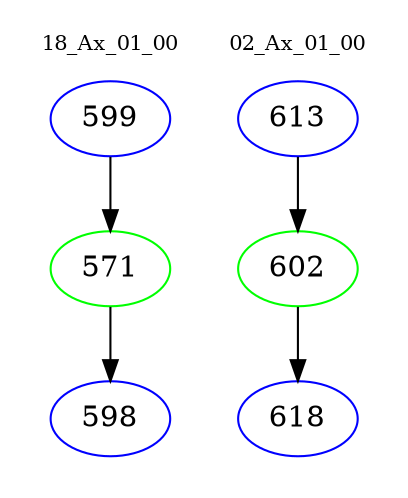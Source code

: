 digraph{
subgraph cluster_0 {
color = white
label = "18_Ax_01_00";
fontsize=10;
T0_599 [label="599", color="blue"]
T0_599 -> T0_571 [color="black"]
T0_571 [label="571", color="green"]
T0_571 -> T0_598 [color="black"]
T0_598 [label="598", color="blue"]
}
subgraph cluster_1 {
color = white
label = "02_Ax_01_00";
fontsize=10;
T1_613 [label="613", color="blue"]
T1_613 -> T1_602 [color="black"]
T1_602 [label="602", color="green"]
T1_602 -> T1_618 [color="black"]
T1_618 [label="618", color="blue"]
}
}
